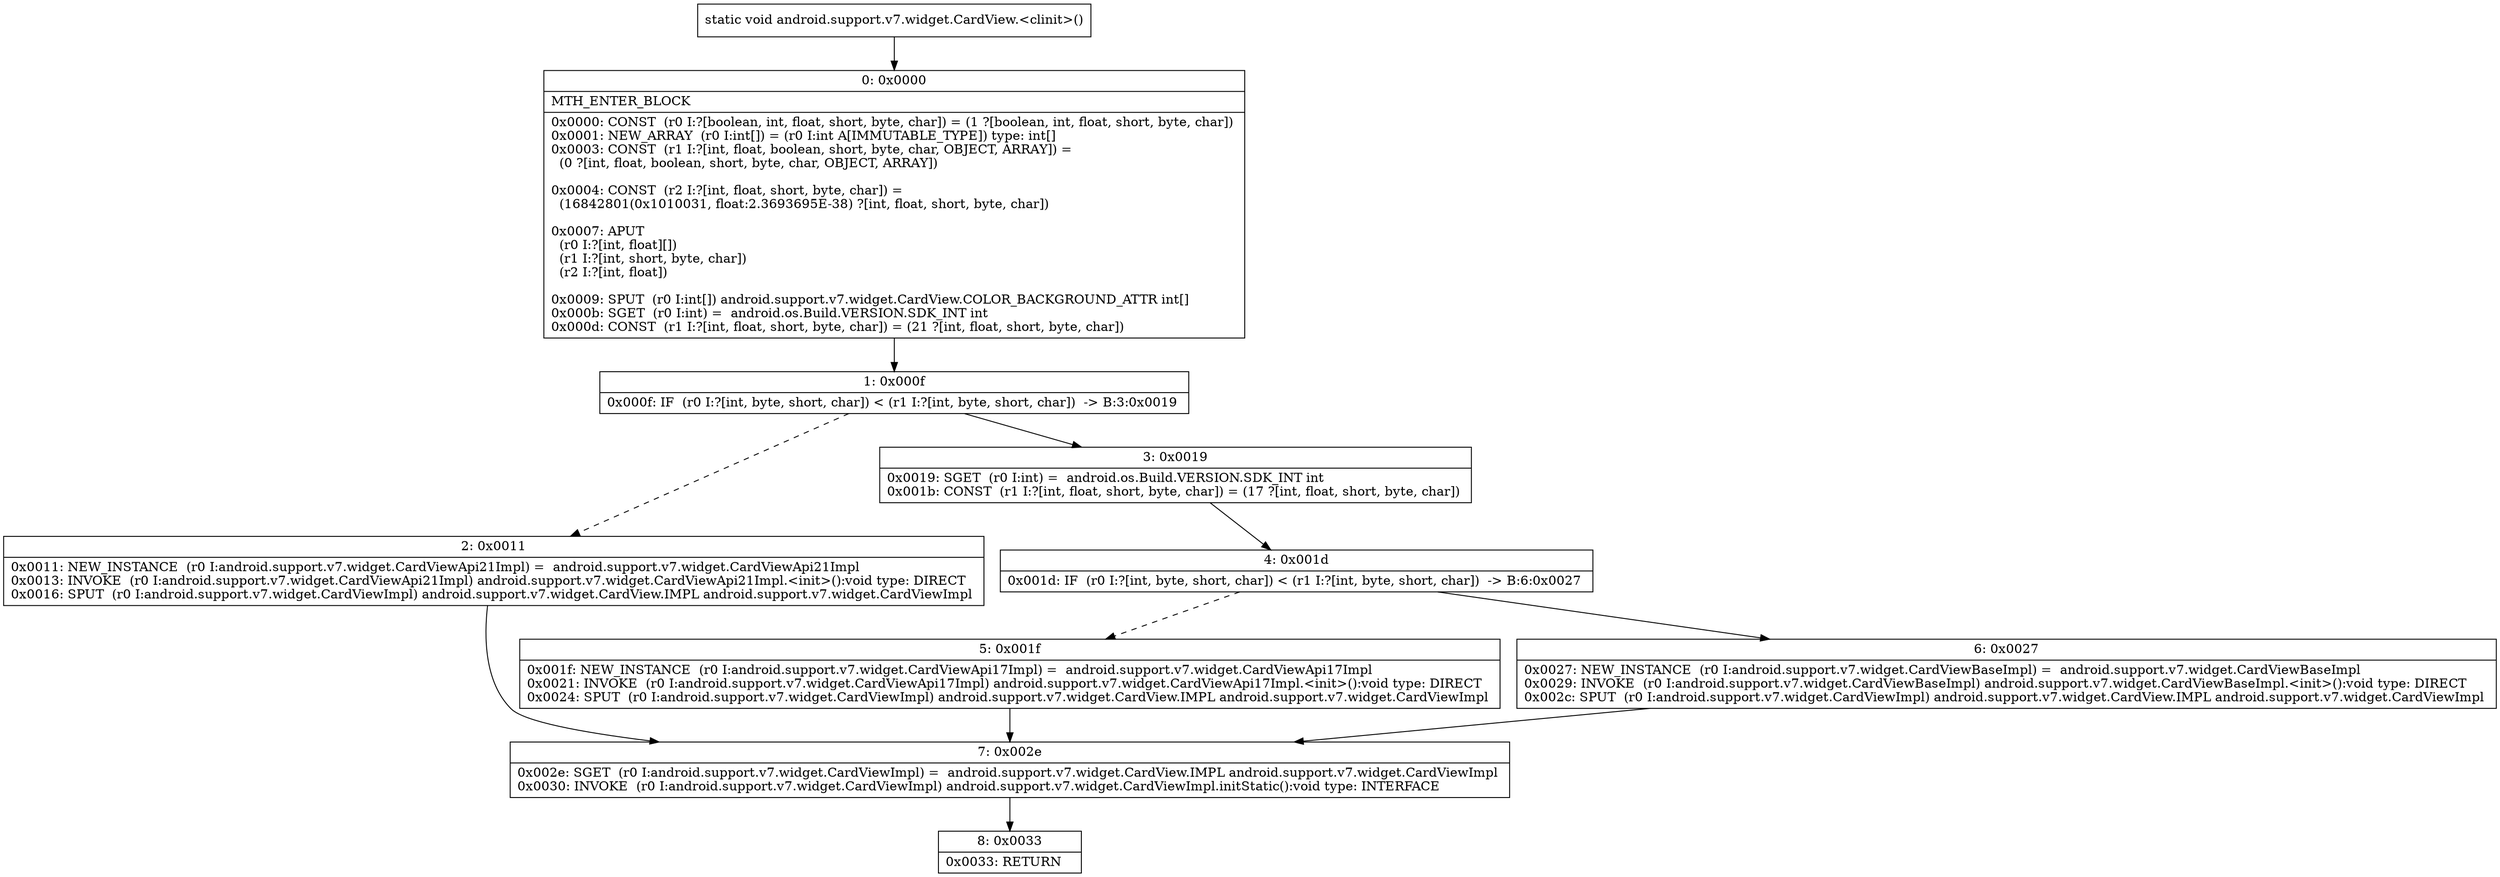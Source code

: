 digraph "CFG forandroid.support.v7.widget.CardView.\<clinit\>()V" {
Node_0 [shape=record,label="{0\:\ 0x0000|MTH_ENTER_BLOCK\l|0x0000: CONST  (r0 I:?[boolean, int, float, short, byte, char]) = (1 ?[boolean, int, float, short, byte, char]) \l0x0001: NEW_ARRAY  (r0 I:int[]) = (r0 I:int A[IMMUTABLE_TYPE]) type: int[] \l0x0003: CONST  (r1 I:?[int, float, boolean, short, byte, char, OBJECT, ARRAY]) = \l  (0 ?[int, float, boolean, short, byte, char, OBJECT, ARRAY])\l \l0x0004: CONST  (r2 I:?[int, float, short, byte, char]) = \l  (16842801(0x1010031, float:2.3693695E\-38) ?[int, float, short, byte, char])\l \l0x0007: APUT  \l  (r0 I:?[int, float][])\l  (r1 I:?[int, short, byte, char])\l  (r2 I:?[int, float])\l \l0x0009: SPUT  (r0 I:int[]) android.support.v7.widget.CardView.COLOR_BACKGROUND_ATTR int[] \l0x000b: SGET  (r0 I:int) =  android.os.Build.VERSION.SDK_INT int \l0x000d: CONST  (r1 I:?[int, float, short, byte, char]) = (21 ?[int, float, short, byte, char]) \l}"];
Node_1 [shape=record,label="{1\:\ 0x000f|0x000f: IF  (r0 I:?[int, byte, short, char]) \< (r1 I:?[int, byte, short, char])  \-\> B:3:0x0019 \l}"];
Node_2 [shape=record,label="{2\:\ 0x0011|0x0011: NEW_INSTANCE  (r0 I:android.support.v7.widget.CardViewApi21Impl) =  android.support.v7.widget.CardViewApi21Impl \l0x0013: INVOKE  (r0 I:android.support.v7.widget.CardViewApi21Impl) android.support.v7.widget.CardViewApi21Impl.\<init\>():void type: DIRECT \l0x0016: SPUT  (r0 I:android.support.v7.widget.CardViewImpl) android.support.v7.widget.CardView.IMPL android.support.v7.widget.CardViewImpl \l}"];
Node_3 [shape=record,label="{3\:\ 0x0019|0x0019: SGET  (r0 I:int) =  android.os.Build.VERSION.SDK_INT int \l0x001b: CONST  (r1 I:?[int, float, short, byte, char]) = (17 ?[int, float, short, byte, char]) \l}"];
Node_4 [shape=record,label="{4\:\ 0x001d|0x001d: IF  (r0 I:?[int, byte, short, char]) \< (r1 I:?[int, byte, short, char])  \-\> B:6:0x0027 \l}"];
Node_5 [shape=record,label="{5\:\ 0x001f|0x001f: NEW_INSTANCE  (r0 I:android.support.v7.widget.CardViewApi17Impl) =  android.support.v7.widget.CardViewApi17Impl \l0x0021: INVOKE  (r0 I:android.support.v7.widget.CardViewApi17Impl) android.support.v7.widget.CardViewApi17Impl.\<init\>():void type: DIRECT \l0x0024: SPUT  (r0 I:android.support.v7.widget.CardViewImpl) android.support.v7.widget.CardView.IMPL android.support.v7.widget.CardViewImpl \l}"];
Node_6 [shape=record,label="{6\:\ 0x0027|0x0027: NEW_INSTANCE  (r0 I:android.support.v7.widget.CardViewBaseImpl) =  android.support.v7.widget.CardViewBaseImpl \l0x0029: INVOKE  (r0 I:android.support.v7.widget.CardViewBaseImpl) android.support.v7.widget.CardViewBaseImpl.\<init\>():void type: DIRECT \l0x002c: SPUT  (r0 I:android.support.v7.widget.CardViewImpl) android.support.v7.widget.CardView.IMPL android.support.v7.widget.CardViewImpl \l}"];
Node_7 [shape=record,label="{7\:\ 0x002e|0x002e: SGET  (r0 I:android.support.v7.widget.CardViewImpl) =  android.support.v7.widget.CardView.IMPL android.support.v7.widget.CardViewImpl \l0x0030: INVOKE  (r0 I:android.support.v7.widget.CardViewImpl) android.support.v7.widget.CardViewImpl.initStatic():void type: INTERFACE \l}"];
Node_8 [shape=record,label="{8\:\ 0x0033|0x0033: RETURN   \l}"];
MethodNode[shape=record,label="{static void android.support.v7.widget.CardView.\<clinit\>() }"];
MethodNode -> Node_0;
Node_0 -> Node_1;
Node_1 -> Node_2[style=dashed];
Node_1 -> Node_3;
Node_2 -> Node_7;
Node_3 -> Node_4;
Node_4 -> Node_5[style=dashed];
Node_4 -> Node_6;
Node_5 -> Node_7;
Node_6 -> Node_7;
Node_7 -> Node_8;
}

